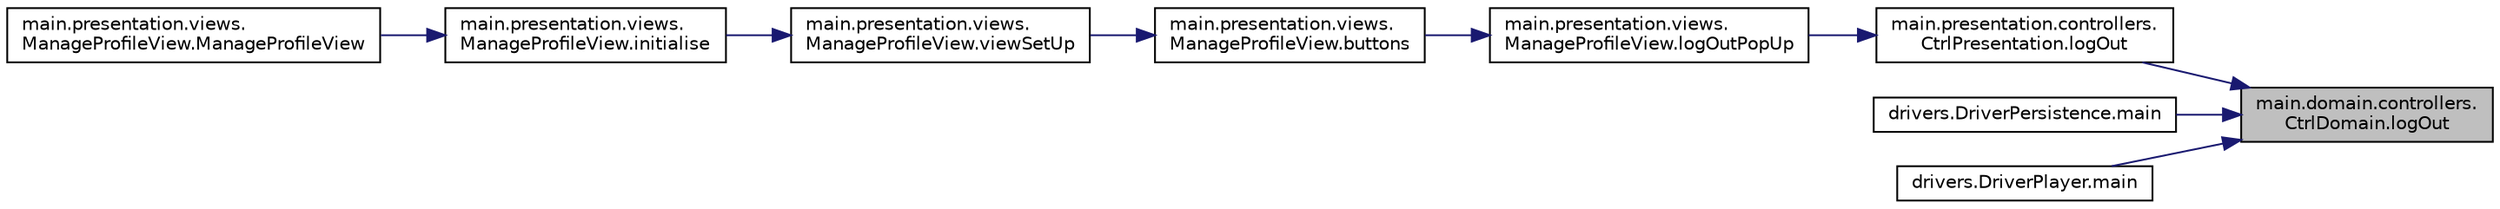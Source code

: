digraph "main.domain.controllers.CtrlDomain.logOut"
{
 // INTERACTIVE_SVG=YES
 // LATEX_PDF_SIZE
  edge [fontname="Helvetica",fontsize="10",labelfontname="Helvetica",labelfontsize="10"];
  node [fontname="Helvetica",fontsize="10",shape=record];
  rankdir="RL";
  Node1 [label="main.domain.controllers.\lCtrlDomain.logOut",height=0.2,width=0.4,color="black", fillcolor="grey75", style="filled", fontcolor="black",tooltip=" "];
  Node1 -> Node2 [dir="back",color="midnightblue",fontsize="10",style="solid",fontname="Helvetica"];
  Node2 [label="main.presentation.controllers.\lCtrlPresentation.logOut",height=0.2,width=0.4,color="black", fillcolor="white", style="filled",URL="$classmain_1_1presentation_1_1controllers_1_1CtrlPresentation.html#a393bf8eadcc9b8b0a2906b21ace35030",tooltip=" "];
  Node2 -> Node3 [dir="back",color="midnightblue",fontsize="10",style="solid",fontname="Helvetica"];
  Node3 [label="main.presentation.views.\lManageProfileView.logOutPopUp",height=0.2,width=0.4,color="black", fillcolor="white", style="filled",URL="$classmain_1_1presentation_1_1views_1_1ManageProfileView.html#a0e8c2033fb75820fb11aeac43fd7da59",tooltip=" "];
  Node3 -> Node4 [dir="back",color="midnightblue",fontsize="10",style="solid",fontname="Helvetica"];
  Node4 [label="main.presentation.views.\lManageProfileView.buttons",height=0.2,width=0.4,color="black", fillcolor="white", style="filled",URL="$classmain_1_1presentation_1_1views_1_1ManageProfileView.html#aa3f1f29e375e377fd8560346a848b21a",tooltip=" "];
  Node4 -> Node5 [dir="back",color="midnightblue",fontsize="10",style="solid",fontname="Helvetica"];
  Node5 [label="main.presentation.views.\lManageProfileView.viewSetUp",height=0.2,width=0.4,color="black", fillcolor="white", style="filled",URL="$classmain_1_1presentation_1_1views_1_1ManageProfileView.html#adab09baf92daf3cae76e9549912ab02b",tooltip=" "];
  Node5 -> Node6 [dir="back",color="midnightblue",fontsize="10",style="solid",fontname="Helvetica"];
  Node6 [label="main.presentation.views.\lManageProfileView.initialise",height=0.2,width=0.4,color="black", fillcolor="white", style="filled",URL="$classmain_1_1presentation_1_1views_1_1ManageProfileView.html#af5f39b149a33e462f9c292ffa3b8834f",tooltip=" "];
  Node6 -> Node7 [dir="back",color="midnightblue",fontsize="10",style="solid",fontname="Helvetica"];
  Node7 [label="main.presentation.views.\lManageProfileView.ManageProfileView",height=0.2,width=0.4,color="black", fillcolor="white", style="filled",URL="$classmain_1_1presentation_1_1views_1_1ManageProfileView.html#a637c3bc4627369bf65d67c9af227e2bb",tooltip=" "];
  Node1 -> Node8 [dir="back",color="midnightblue",fontsize="10",style="solid",fontname="Helvetica"];
  Node8 [label="drivers.DriverPersistence.main",height=0.2,width=0.4,color="black", fillcolor="white", style="filled",URL="$classdrivers_1_1DriverPersistence.html#a478fdb9b002d4166befdd1efce6a1179",tooltip=" "];
  Node1 -> Node9 [dir="back",color="midnightblue",fontsize="10",style="solid",fontname="Helvetica"];
  Node9 [label="drivers.DriverPlayer.main",height=0.2,width=0.4,color="black", fillcolor="white", style="filled",URL="$classdrivers_1_1DriverPlayer.html#aef6d95b10db9f365b1ba84c74210b861",tooltip=" "];
}
